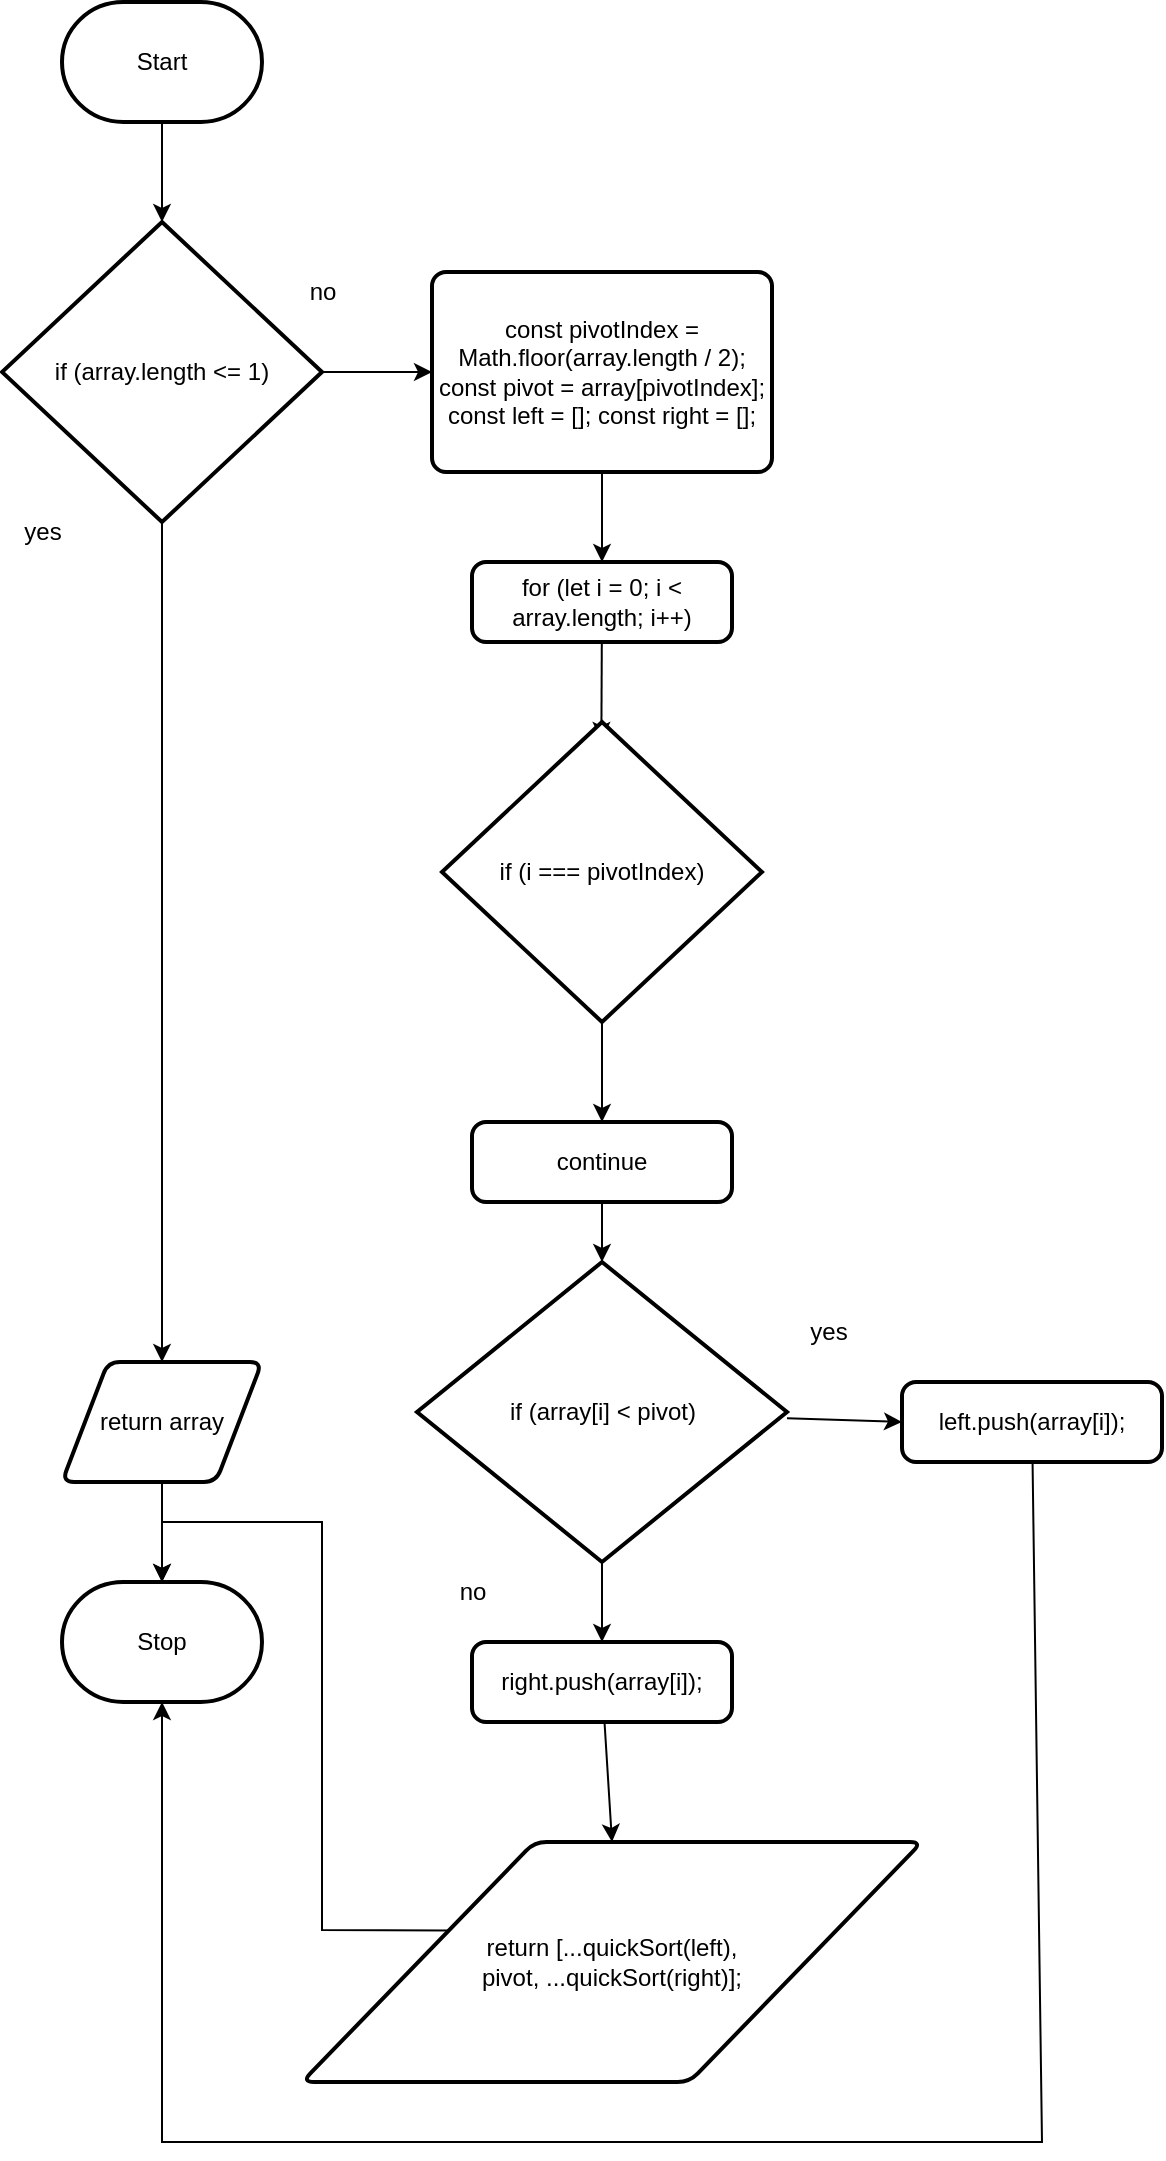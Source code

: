 <mxfile>
    <diagram id="pvY97AjO4uMGUmJ4ewg1" name="Page-1">
        <mxGraphModel dx="640" dy="598" grid="1" gridSize="10" guides="1" tooltips="1" connect="1" arrows="1" fold="1" page="1" pageScale="1" pageWidth="827" pageHeight="1169" math="0" shadow="0">
            <root>
                <mxCell id="0"/>
                <mxCell id="1" parent="0"/>
                <mxCell id="3" style="edgeStyle=none;html=1;entryX=0.5;entryY=0;entryDx=0;entryDy=0;entryPerimeter=0;" parent="1" source="2" target="4" edge="1">
                    <mxGeometry relative="1" as="geometry">
                        <mxPoint x="190" y="260" as="targetPoint"/>
                    </mxGeometry>
                </mxCell>
                <mxCell id="2" value="Start" style="strokeWidth=2;html=1;shape=mxgraph.flowchart.terminator;whiteSpace=wrap;" parent="1" vertex="1">
                    <mxGeometry x="130" y="140" width="100" height="60" as="geometry"/>
                </mxCell>
                <mxCell id="7" style="edgeStyle=none;html=1;entryX=0.5;entryY=0;entryDx=0;entryDy=0;" parent="1" source="4" target="10" edge="1">
                    <mxGeometry relative="1" as="geometry">
                        <mxPoint x="180" y="490" as="targetPoint"/>
                    </mxGeometry>
                </mxCell>
                <mxCell id="9" style="edgeStyle=none;rounded=0;html=1;entryX=0;entryY=0.5;entryDx=0;entryDy=0;" parent="1" source="4" target="13" edge="1">
                    <mxGeometry relative="1" as="geometry">
                        <mxPoint x="330" y="325" as="targetPoint"/>
                    </mxGeometry>
                </mxCell>
                <mxCell id="4" value="if (array.length &amp;lt;= 1)" style="strokeWidth=2;html=1;shape=mxgraph.flowchart.decision;whiteSpace=wrap;" parent="1" vertex="1">
                    <mxGeometry x="100" y="250" width="160" height="150" as="geometry"/>
                </mxCell>
                <mxCell id="5" value="no&lt;br&gt;" style="text;html=1;align=center;verticalAlign=middle;resizable=0;points=[];autosize=1;strokeColor=none;fillColor=none;" parent="1" vertex="1">
                    <mxGeometry x="240" y="270" width="40" height="30" as="geometry"/>
                </mxCell>
                <mxCell id="6" value="yes" style="text;html=1;align=center;verticalAlign=middle;resizable=0;points=[];autosize=1;strokeColor=none;fillColor=none;" parent="1" vertex="1">
                    <mxGeometry x="100" y="390" width="40" height="30" as="geometry"/>
                </mxCell>
                <mxCell id="11" style="edgeStyle=none;rounded=0;html=1;entryX=0.5;entryY=0;entryDx=0;entryDy=0;entryPerimeter=0;exitX=0.5;exitY=1;exitDx=0;exitDy=0;" parent="1" source="10" target="12" edge="1">
                    <mxGeometry relative="1" as="geometry">
                        <mxPoint x="330" y="850" as="targetPoint"/>
                        <mxPoint x="170" y="900" as="sourcePoint"/>
                    </mxGeometry>
                </mxCell>
                <mxCell id="10" value="return array" style="shape=parallelogram;html=1;strokeWidth=2;perimeter=parallelogramPerimeter;whiteSpace=wrap;rounded=1;arcSize=12;size=0.23;" parent="1" vertex="1">
                    <mxGeometry x="130" y="820" width="100" height="60" as="geometry"/>
                </mxCell>
                <mxCell id="12" value="Stop" style="strokeWidth=2;html=1;shape=mxgraph.flowchart.terminator;whiteSpace=wrap;" parent="1" vertex="1">
                    <mxGeometry x="130" y="930" width="100" height="60" as="geometry"/>
                </mxCell>
                <mxCell id="14" style="edgeStyle=none;rounded=0;html=1;entryX=0.5;entryY=0;entryDx=0;entryDy=0;" parent="1" source="13" target="15" edge="1">
                    <mxGeometry relative="1" as="geometry">
                        <mxPoint x="540" y="325" as="targetPoint"/>
                    </mxGeometry>
                </mxCell>
                <mxCell id="13" value="const pivotIndex = Math.floor(array.length / 2); const pivot = array[pivotIndex]; const left = []; const right = [];" style="rounded=1;whiteSpace=wrap;html=1;absoluteArcSize=1;arcSize=14;strokeWidth=2;" parent="1" vertex="1">
                    <mxGeometry x="315" y="275" width="170" height="100" as="geometry"/>
                </mxCell>
                <mxCell id="17" style="edgeStyle=none;rounded=0;html=1;entryX=0.498;entryY=0.06;entryDx=0;entryDy=0;entryPerimeter=0;" parent="1" source="15" target="16" edge="1">
                    <mxGeometry relative="1" as="geometry"/>
                </mxCell>
                <mxCell id="15" value="for (let i = 0; i &amp;lt; array.length; i++)" style="rounded=1;whiteSpace=wrap;html=1;absoluteArcSize=1;arcSize=14;strokeWidth=2;" parent="1" vertex="1">
                    <mxGeometry x="335" y="420" width="130" height="40" as="geometry"/>
                </mxCell>
                <mxCell id="18" style="edgeStyle=none;html=1;entryX=0.5;entryY=0;entryDx=0;entryDy=0;" edge="1" parent="1" source="16" target="19">
                    <mxGeometry relative="1" as="geometry">
                        <mxPoint x="400" y="700" as="targetPoint"/>
                    </mxGeometry>
                </mxCell>
                <mxCell id="16" value="if (i === pivotIndex)" style="strokeWidth=2;html=1;shape=mxgraph.flowchart.decision;whiteSpace=wrap;" parent="1" vertex="1">
                    <mxGeometry x="320" y="500" width="160" height="150" as="geometry"/>
                </mxCell>
                <mxCell id="22" style="edgeStyle=none;html=1;entryX=0.5;entryY=0;entryDx=0;entryDy=0;entryPerimeter=0;" edge="1" parent="1" source="19" target="23">
                    <mxGeometry relative="1" as="geometry">
                        <mxPoint x="320" y="770" as="targetPoint"/>
                    </mxGeometry>
                </mxCell>
                <mxCell id="19" value="continue" style="rounded=1;whiteSpace=wrap;html=1;absoluteArcSize=1;arcSize=14;strokeWidth=2;" vertex="1" parent="1">
                    <mxGeometry x="335" y="700" width="130" height="40" as="geometry"/>
                </mxCell>
                <mxCell id="34" style="edgeStyle=none;html=1;exitX=0;exitY=0.25;exitDx=0;exitDy=0;entryX=0.5;entryY=0;entryDx=0;entryDy=0;entryPerimeter=0;rounded=0;" edge="1" parent="1" source="21" target="12">
                    <mxGeometry relative="1" as="geometry">
                        <mxPoint x="250" y="910" as="targetPoint"/>
                        <Array as="points">
                            <mxPoint x="260" y="1104"/>
                            <mxPoint x="260" y="900"/>
                            <mxPoint x="180" y="900"/>
                        </Array>
                    </mxGeometry>
                </mxCell>
                <mxCell id="21" value="return [...quickSort(left), &lt;br&gt;pivot, ...quickSort(right)];" style="shape=parallelogram;html=1;strokeWidth=2;perimeter=parallelogramPerimeter;whiteSpace=wrap;rounded=1;arcSize=12;size=0.375;" vertex="1" parent="1">
                    <mxGeometry x="250" y="1060" width="310" height="120" as="geometry"/>
                </mxCell>
                <mxCell id="24" style="edgeStyle=none;html=1;entryX=0;entryY=0.5;entryDx=0;entryDy=0;" edge="1" parent="1" source="23" target="25">
                    <mxGeometry relative="1" as="geometry">
                        <mxPoint x="530" y="845" as="targetPoint"/>
                    </mxGeometry>
                </mxCell>
                <mxCell id="29" value="" style="edgeStyle=none;html=1;entryX=0.5;entryY=0;entryDx=0;entryDy=0;" edge="1" parent="1" source="23" target="30">
                    <mxGeometry relative="1" as="geometry">
                        <mxPoint x="440" y="1090" as="targetPoint"/>
                    </mxGeometry>
                </mxCell>
                <mxCell id="23" value="if (array[i] &amp;lt; pivot)" style="strokeWidth=2;html=1;shape=mxgraph.flowchart.decision;whiteSpace=wrap;" vertex="1" parent="1">
                    <mxGeometry x="307.5" y="770" width="185" height="150" as="geometry"/>
                </mxCell>
                <mxCell id="35" style="edgeStyle=none;rounded=0;html=1;entryX=0.5;entryY=1;entryDx=0;entryDy=0;entryPerimeter=0;" edge="1" parent="1" source="25" target="12">
                    <mxGeometry relative="1" as="geometry">
                        <mxPoint x="170" y="1200" as="targetPoint"/>
                        <Array as="points">
                            <mxPoint x="620" y="1210"/>
                            <mxPoint x="180" y="1210"/>
                        </Array>
                    </mxGeometry>
                </mxCell>
                <mxCell id="25" value="left.push(array[i]);" style="rounded=1;whiteSpace=wrap;html=1;absoluteArcSize=1;arcSize=14;strokeWidth=2;" vertex="1" parent="1">
                    <mxGeometry x="550" y="830" width="130" height="40" as="geometry"/>
                </mxCell>
                <mxCell id="26" value="yes" style="text;html=1;align=center;verticalAlign=middle;resizable=0;points=[];autosize=1;strokeColor=none;fillColor=none;" vertex="1" parent="1">
                    <mxGeometry x="492.5" y="790" width="40" height="30" as="geometry"/>
                </mxCell>
                <mxCell id="33" style="edgeStyle=none;html=1;entryX=0.5;entryY=0;entryDx=0;entryDy=0;" edge="1" parent="1" source="30" target="21">
                    <mxGeometry relative="1" as="geometry"/>
                </mxCell>
                <mxCell id="30" value="right.push(array[i]);" style="rounded=1;whiteSpace=wrap;html=1;absoluteArcSize=1;arcSize=14;strokeWidth=2;" vertex="1" parent="1">
                    <mxGeometry x="335" y="960" width="130" height="40" as="geometry"/>
                </mxCell>
                <mxCell id="31" value="no" style="text;html=1;align=center;verticalAlign=middle;resizable=0;points=[];autosize=1;strokeColor=none;fillColor=none;" vertex="1" parent="1">
                    <mxGeometry x="315" y="920" width="40" height="30" as="geometry"/>
                </mxCell>
            </root>
        </mxGraphModel>
    </diagram>
</mxfile>